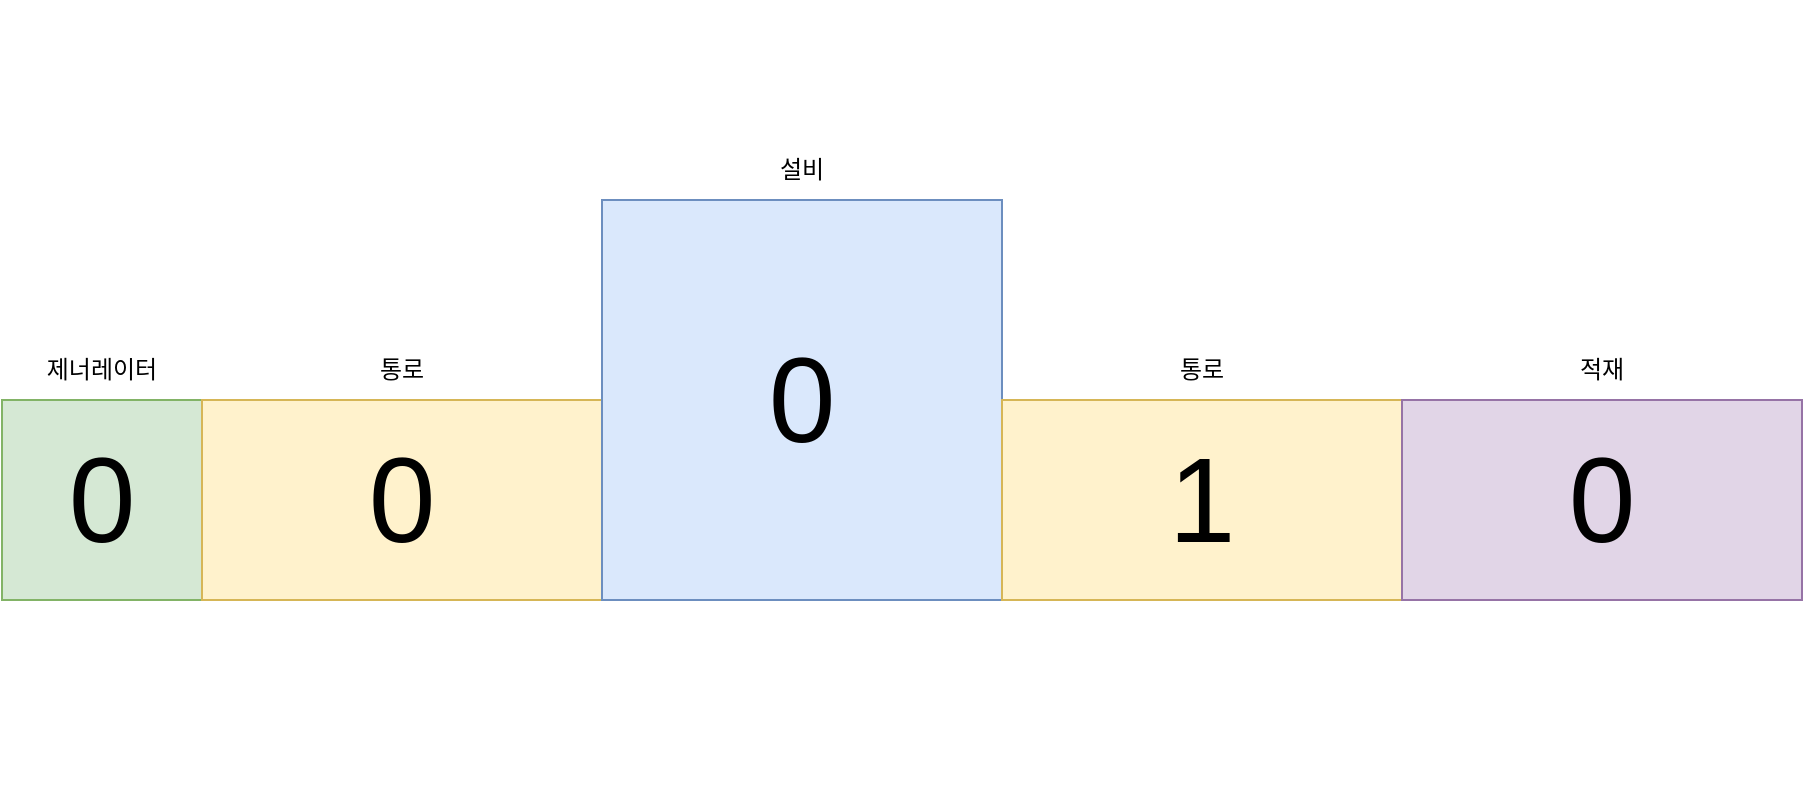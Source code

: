<mxfile version="20.8.16" type="device" pages="3"><diagram name="시나리오 1" id="zqnjucpbwCsdEcKxgqk7"><mxGraphModel dx="906" dy="709" grid="1" gridSize="100" guides="1" tooltips="1" connect="1" arrows="1" fold="1" page="1" pageScale="1" pageWidth="100" pageHeight="100" math="0" shadow="0"><root><mxCell id="0"/><mxCell id="1" parent="0"/><mxCell id="xWFWsmz5lcAm75nF_Ml9-1" value="" style="rounded=0;whiteSpace=wrap;html=1;fillColor=#d5e8d4;strokeColor=#82b366;" parent="1" vertex="1"><mxGeometry x="300" y="300" width="100" height="100" as="geometry"/></mxCell><mxCell id="xWFWsmz5lcAm75nF_Ml9-2" value="제너레이터" style="text;strokeColor=none;fillColor=none;align=center;verticalAlign=middle;spacingLeft=4;spacingRight=4;overflow=hidden;points=[[0,0.5],[1,0.5]];portConstraint=eastwest;rotatable=0;whiteSpace=wrap;html=1;" parent="1" vertex="1"><mxGeometry x="315" y="270" width="70" height="30" as="geometry"/></mxCell><mxCell id="xWFWsmz5lcAm75nF_Ml9-3" value="통로" style="text;strokeColor=none;fillColor=none;align=center;verticalAlign=middle;spacingLeft=4;spacingRight=4;overflow=hidden;points=[[0,0.5],[1,0.5]];portConstraint=eastwest;rotatable=0;whiteSpace=wrap;html=1;" parent="1" vertex="1"><mxGeometry x="480" y="270" width="40" height="30" as="geometry"/></mxCell><mxCell id="xWFWsmz5lcAm75nF_Ml9-4" value="" style="rounded=0;whiteSpace=wrap;html=1;fillColor=#fff2cc;strokeColor=#d6b656;" parent="1" vertex="1"><mxGeometry x="400" y="300" width="200" height="100" as="geometry"/></mxCell><mxCell id="xWFWsmz5lcAm75nF_Ml9-5" value="" style="rounded=0;whiteSpace=wrap;html=1;fillColor=#dae8fc;strokeColor=#6c8ebf;" parent="1" vertex="1"><mxGeometry x="600" y="200" width="200" height="200" as="geometry"/></mxCell><mxCell id="xWFWsmz5lcAm75nF_Ml9-6" value="설비" style="text;strokeColor=none;fillColor=none;align=center;verticalAlign=middle;spacingLeft=4;spacingRight=4;overflow=hidden;points=[[0,0.5],[1,0.5]];portConstraint=eastwest;rotatable=0;whiteSpace=wrap;html=1;" parent="1" vertex="1"><mxGeometry x="680" y="170" width="40" height="30" as="geometry"/></mxCell><mxCell id="xWFWsmz5lcAm75nF_Ml9-7" value="통로" style="text;strokeColor=none;fillColor=none;align=center;verticalAlign=middle;spacingLeft=4;spacingRight=4;overflow=hidden;points=[[0,0.5],[1,0.5]];portConstraint=eastwest;rotatable=0;whiteSpace=wrap;html=1;" parent="1" vertex="1"><mxGeometry x="880" y="270" width="40" height="30" as="geometry"/></mxCell><mxCell id="xWFWsmz5lcAm75nF_Ml9-8" value="" style="rounded=0;whiteSpace=wrap;html=1;fillColor=#fff2cc;strokeColor=#d6b656;" parent="1" vertex="1"><mxGeometry x="800" y="300" width="200" height="100" as="geometry"/></mxCell><mxCell id="xWFWsmz5lcAm75nF_Ml9-9" value="" style="rounded=0;whiteSpace=wrap;html=1;fillColor=#e1d5e7;strokeColor=#9673a6;" parent="1" vertex="1"><mxGeometry x="1000" y="300" width="200" height="100" as="geometry"/></mxCell><mxCell id="xWFWsmz5lcAm75nF_Ml9-10" value="적재" style="text;strokeColor=none;fillColor=none;align=center;verticalAlign=middle;spacingLeft=4;spacingRight=4;overflow=hidden;points=[[0,0.5],[1,0.5]];portConstraint=eastwest;rotatable=0;whiteSpace=wrap;html=1;" parent="1" vertex="1"><mxGeometry x="1080" y="270" width="40" height="30" as="geometry"/></mxCell><mxCell id="xWFWsmz5lcAm75nF_Ml9-11" value="&lt;br&gt;" style="text;strokeColor=none;fillColor=none;align=center;verticalAlign=middle;spacingLeft=4;spacingRight=4;overflow=hidden;points=[[0,0.5],[1,0.5]];portConstraint=eastwest;rotatable=0;whiteSpace=wrap;html=1;" parent="1" vertex="1"><mxGeometry x="680" y="400" width="40" height="100" as="geometry"/></mxCell><mxCell id="oZj4EFl-7W7DU4cZQfnk-1" value="&lt;br&gt;" style="text;strokeColor=none;fillColor=none;align=center;verticalAlign=middle;spacingLeft=4;spacingRight=4;overflow=hidden;points=[[0,0.5],[1,0.5]];portConstraint=eastwest;rotatable=0;whiteSpace=wrap;html=1;" parent="1" vertex="1"><mxGeometry x="680" y="100" width="40" height="100" as="geometry"/></mxCell><mxCell id="hFHLakBg6RQfEWodiAek-1" value="&lt;font style=&quot;font-size: 60px;&quot;&gt;0&lt;/font&gt;" style="text;strokeColor=none;fillColor=none;align=center;verticalAlign=middle;spacingLeft=4;spacingRight=4;overflow=hidden;points=[[0,0.5],[1,0.5]];portConstraint=eastwest;rotatable=0;whiteSpace=wrap;html=1;" parent="1" vertex="1"><mxGeometry x="300" y="300" width="100" height="100" as="geometry"/></mxCell><mxCell id="hFHLakBg6RQfEWodiAek-2" value="&lt;font style=&quot;font-size: 60px;&quot;&gt;0&lt;/font&gt;" style="text;strokeColor=none;fillColor=none;align=center;verticalAlign=middle;spacingLeft=4;spacingRight=4;overflow=hidden;points=[[0,0.5],[1,0.5]];portConstraint=eastwest;rotatable=0;whiteSpace=wrap;html=1;fontSize=60;" parent="1" vertex="1"><mxGeometry x="450" y="300" width="100" height="100" as="geometry"/></mxCell><mxCell id="hFHLakBg6RQfEWodiAek-3" value="&lt;font style=&quot;font-size: 60px;&quot;&gt;0&lt;/font&gt;" style="text;strokeColor=none;fillColor=none;align=center;verticalAlign=middle;spacingLeft=4;spacingRight=4;overflow=hidden;points=[[0,0.5],[1,0.5]];portConstraint=eastwest;rotatable=0;whiteSpace=wrap;html=1;fontSize=60;" parent="1" vertex="1"><mxGeometry x="650" y="250" width="100" height="100" as="geometry"/></mxCell><mxCell id="hFHLakBg6RQfEWodiAek-4" value="&lt;font style=&quot;font-size: 60px;&quot;&gt;1&lt;/font&gt;" style="text;strokeColor=none;fillColor=none;align=center;verticalAlign=middle;spacingLeft=4;spacingRight=4;overflow=hidden;points=[[0,0.5],[1,0.5]];portConstraint=eastwest;rotatable=0;whiteSpace=wrap;html=1;fontSize=60;" parent="1" vertex="1"><mxGeometry x="850" y="300" width="100" height="100" as="geometry"/></mxCell><mxCell id="hFHLakBg6RQfEWodiAek-5" value="&lt;font style=&quot;font-size: 60px;&quot;&gt;0&lt;/font&gt;" style="text;strokeColor=none;fillColor=none;align=center;verticalAlign=middle;spacingLeft=4;spacingRight=4;overflow=hidden;points=[[0,0.5],[1,0.5]];portConstraint=eastwest;rotatable=0;whiteSpace=wrap;html=1;fontSize=60;" parent="1" vertex="1"><mxGeometry x="1050" y="300" width="100" height="100" as="geometry"/></mxCell></root></mxGraphModel></diagram><diagram id="kBPcocDbtIenPqgz9i6c" name="시나리오 2"><mxGraphModel dx="1419" dy="1152" grid="1" gridSize="100" guides="1" tooltips="1" connect="1" arrows="1" fold="1" page="1" pageScale="1" pageWidth="100" pageHeight="100" math="0" shadow="0"><root><mxCell id="0"/><mxCell id="1" parent="0"/><mxCell id="lFty6xZwYxwNSsNHaj0a-14" value="" style="rounded=0;whiteSpace=wrap;html=1;fillColor=#d5e8d4;strokeColor=#82b366;" parent="1" vertex="1"><mxGeometry x="800" y="-100" width="100" height="100" as="geometry"/></mxCell><mxCell id="lFty6xZwYxwNSsNHaj0a-12" value="" style="rounded=0;whiteSpace=wrap;html=1;fillColor=#fff2cc;strokeColor=#d6b656;direction=south;" parent="1" vertex="1"><mxGeometry x="800" width="100" height="200" as="geometry"/></mxCell><mxCell id="A8YGGYc8mzSqPUcCtCq6-1" value="" style="rounded=0;whiteSpace=wrap;html=1;fillColor=#d5e8d4;strokeColor=#82b366;" parent="1" vertex="1"><mxGeometry y="200" width="100" height="100" as="geometry"/></mxCell><mxCell id="A8YGGYc8mzSqPUcCtCq6-2" value="제너레이터" style="text;strokeColor=none;fillColor=none;align=center;verticalAlign=middle;spacingLeft=4;spacingRight=4;overflow=hidden;points=[[0,0.5],[1,0.5]];portConstraint=eastwest;rotatable=0;whiteSpace=wrap;html=1;" parent="1" vertex="1"><mxGeometry x="15" y="170" width="70" height="30" as="geometry"/></mxCell><mxCell id="FQENVZuHbtX4jusRQfxs-1" value="통로" style="text;strokeColor=none;fillColor=none;align=center;verticalAlign=middle;spacingLeft=4;spacingRight=4;overflow=hidden;points=[[0,0.5],[1,0.5]];portConstraint=eastwest;rotatable=0;whiteSpace=wrap;html=1;" parent="1" vertex="1"><mxGeometry x="180" y="170" width="40" height="30" as="geometry"/></mxCell><mxCell id="r3GPd5p2Oee8-sycLiug-1" value="" style="rounded=0;whiteSpace=wrap;html=1;fillColor=#dae8fc;strokeColor=#6c8ebf;" parent="1" vertex="1"><mxGeometry x="300" y="200" width="200" height="300" as="geometry"/></mxCell><mxCell id="r3GPd5p2Oee8-sycLiug-2" value="설비" style="text;strokeColor=none;fillColor=none;align=center;verticalAlign=middle;spacingLeft=4;spacingRight=4;overflow=hidden;points=[[0,0.5],[1,0.5]];portConstraint=eastwest;rotatable=0;whiteSpace=wrap;html=1;" parent="1" vertex="1"><mxGeometry x="380" y="170" width="40" height="30" as="geometry"/></mxCell><mxCell id="2ceXZ5R0fd3Y3kbyGgsx-1" value="" style="rounded=0;whiteSpace=wrap;html=1;fillColor=#fff2cc;strokeColor=#d6b656;" parent="1" vertex="1"><mxGeometry x="100" y="200" width="200" height="100" as="geometry"/></mxCell><mxCell id="lFty6xZwYxwNSsNHaj0a-1" value="" style="rounded=0;whiteSpace=wrap;html=1;fillColor=#d5e8d4;strokeColor=#82b366;" parent="1" vertex="1"><mxGeometry y="400" width="100" height="100" as="geometry"/></mxCell><mxCell id="lFty6xZwYxwNSsNHaj0a-2" value="제너레이터" style="text;strokeColor=none;fillColor=none;align=center;verticalAlign=middle;spacingLeft=4;spacingRight=4;overflow=hidden;points=[[0,0.5],[1,0.5]];portConstraint=eastwest;rotatable=0;whiteSpace=wrap;html=1;" parent="1" vertex="1"><mxGeometry x="15" y="370" width="70" height="30" as="geometry"/></mxCell><mxCell id="lFty6xZwYxwNSsNHaj0a-3" value="통로" style="text;strokeColor=none;fillColor=none;align=center;verticalAlign=middle;spacingLeft=4;spacingRight=4;overflow=hidden;points=[[0,0.5],[1,0.5]];portConstraint=eastwest;rotatable=0;whiteSpace=wrap;html=1;" parent="1" vertex="1"><mxGeometry x="180" y="370" width="40" height="30" as="geometry"/></mxCell><mxCell id="lFty6xZwYxwNSsNHaj0a-4" value="" style="rounded=0;whiteSpace=wrap;html=1;fillColor=#fff2cc;strokeColor=#d6b656;" parent="1" vertex="1"><mxGeometry x="100" y="400" width="200" height="100" as="geometry"/></mxCell><mxCell id="lFty6xZwYxwNSsNHaj0a-7" value="통로" style="text;strokeColor=none;fillColor=none;align=center;verticalAlign=middle;spacingLeft=4;spacingRight=4;overflow=hidden;points=[[0,0.5],[1,0.5]];portConstraint=eastwest;rotatable=0;whiteSpace=wrap;html=1;" parent="1" vertex="1"><mxGeometry x="580" y="270" width="40" height="30" as="geometry"/></mxCell><mxCell id="lFty6xZwYxwNSsNHaj0a-8" value="" style="rounded=0;whiteSpace=wrap;html=1;fillColor=#fff2cc;strokeColor=#d6b656;" parent="1" vertex="1"><mxGeometry x="500" y="300" width="200" height="100" as="geometry"/></mxCell><mxCell id="lFty6xZwYxwNSsNHaj0a-9" value="" style="rounded=0;whiteSpace=wrap;html=1;fillColor=#dae8fc;strokeColor=#6c8ebf;" parent="1" vertex="1"><mxGeometry x="700" y="200" width="200" height="300" as="geometry"/></mxCell><mxCell id="lFty6xZwYxwNSsNHaj0a-10" value="설비" style="text;strokeColor=none;fillColor=none;align=center;verticalAlign=middle;spacingLeft=4;spacingRight=4;overflow=hidden;points=[[0,0.5],[1,0.5]];portConstraint=eastwest;rotatable=0;whiteSpace=wrap;html=1;" parent="1" vertex="1"><mxGeometry x="780" y="170" width="40" height="30" as="geometry"/></mxCell><mxCell id="lFty6xZwYxwNSsNHaj0a-13" value="통로" style="text;strokeColor=none;fillColor=none;align=center;verticalAlign=middle;spacingLeft=4;spacingRight=4;overflow=hidden;points=[[0,0.5],[1,0.5]];portConstraint=eastwest;rotatable=0;whiteSpace=wrap;html=1;" parent="1" vertex="1"><mxGeometry x="830" y="-30" width="40" height="30" as="geometry"/></mxCell><mxCell id="lFty6xZwYxwNSsNHaj0a-15" value="제너레이터" style="text;strokeColor=none;fillColor=none;align=center;verticalAlign=middle;spacingLeft=4;spacingRight=4;overflow=hidden;points=[[0,0.5],[1,0.5]];portConstraint=eastwest;rotatable=0;whiteSpace=wrap;html=1;" parent="1" vertex="1"><mxGeometry x="815" y="-130" width="70" height="30" as="geometry"/></mxCell><mxCell id="lFty6xZwYxwNSsNHaj0a-16" value="통로" style="text;strokeColor=none;fillColor=none;align=center;verticalAlign=middle;spacingLeft=4;spacingRight=4;overflow=hidden;points=[[0,0.5],[1,0.5]];portConstraint=eastwest;rotatable=0;whiteSpace=wrap;html=1;" parent="1" vertex="1"><mxGeometry x="980" y="170" width="40" height="30" as="geometry"/></mxCell><mxCell id="lFty6xZwYxwNSsNHaj0a-17" value="" style="rounded=0;whiteSpace=wrap;html=1;fillColor=#fff2cc;strokeColor=#d6b656;" parent="1" vertex="1"><mxGeometry x="900" y="200" width="200" height="100" as="geometry"/></mxCell><mxCell id="lFty6xZwYxwNSsNHaj0a-18" value="통로" style="text;strokeColor=none;fillColor=none;align=center;verticalAlign=middle;spacingLeft=4;spacingRight=4;overflow=hidden;points=[[0,0.5],[1,0.5]];portConstraint=eastwest;rotatable=0;whiteSpace=wrap;html=1;" parent="1" vertex="1"><mxGeometry x="980" y="370" width="40" height="30" as="geometry"/></mxCell><mxCell id="lFty6xZwYxwNSsNHaj0a-19" value="" style="rounded=0;whiteSpace=wrap;html=1;fillColor=#fff2cc;strokeColor=#d6b656;" parent="1" vertex="1"><mxGeometry x="900" y="400" width="200" height="100" as="geometry"/></mxCell><mxCell id="lFty6xZwYxwNSsNHaj0a-20" value="" style="rounded=0;whiteSpace=wrap;html=1;fillColor=#e1d5e7;strokeColor=#9673a6;" parent="1" vertex="1"><mxGeometry x="1100" y="100" width="200" height="200" as="geometry"/></mxCell><mxCell id="lFty6xZwYxwNSsNHaj0a-21" value="적재" style="text;strokeColor=none;fillColor=none;align=center;verticalAlign=middle;spacingLeft=4;spacingRight=4;overflow=hidden;points=[[0,0.5],[1,0.5]];portConstraint=eastwest;rotatable=0;whiteSpace=wrap;html=1;" parent="1" vertex="1"><mxGeometry x="1180" y="70" width="40" height="30" as="geometry"/></mxCell><mxCell id="lFty6xZwYxwNSsNHaj0a-22" value="" style="rounded=0;whiteSpace=wrap;html=1;fillColor=#e1d5e7;strokeColor=#9673a6;" parent="1" vertex="1"><mxGeometry x="1100" y="400" width="200" height="200" as="geometry"/></mxCell><mxCell id="lFty6xZwYxwNSsNHaj0a-23" value="적재" style="text;strokeColor=none;fillColor=none;align=center;verticalAlign=middle;spacingLeft=4;spacingRight=4;overflow=hidden;points=[[0,0.5],[1,0.5]];portConstraint=eastwest;rotatable=0;whiteSpace=wrap;html=1;" parent="1" vertex="1"><mxGeometry x="1180" y="370" width="40" height="30" as="geometry"/></mxCell><mxCell id="CqZhSJed8Ar8nqKac56l-1" value="&lt;br&gt;" style="text;strokeColor=none;fillColor=none;align=center;verticalAlign=middle;spacingLeft=4;spacingRight=4;overflow=hidden;points=[[0,0.5],[1,0.5]];portConstraint=eastwest;rotatable=0;whiteSpace=wrap;html=1;" parent="1" vertex="1"><mxGeometry x="830" y="-200" width="40" height="100" as="geometry"/></mxCell><mxCell id="dNvgAUONgMf5tneBcJsx-1" value="&lt;font style=&quot;font-size: 60px;&quot;&gt;0&lt;/font&gt;" style="text;strokeColor=none;fillColor=none;align=center;verticalAlign=middle;spacingLeft=4;spacingRight=4;overflow=hidden;points=[[0,0.5],[1,0.5]];portConstraint=eastwest;rotatable=0;whiteSpace=wrap;html=1;fontSize=60;" vertex="1" parent="1"><mxGeometry y="200" width="100" height="100" as="geometry"/></mxCell><mxCell id="dNvgAUONgMf5tneBcJsx-2" value="&lt;font style=&quot;font-size: 60px;&quot;&gt;0&lt;/font&gt;" style="text;strokeColor=none;fillColor=none;align=center;verticalAlign=middle;spacingLeft=4;spacingRight=4;overflow=hidden;points=[[0,0.5],[1,0.5]];portConstraint=eastwest;rotatable=0;whiteSpace=wrap;html=1;fontSize=60;" vertex="1" parent="1"><mxGeometry x="150" y="200" width="100" height="100" as="geometry"/></mxCell><mxCell id="dNvgAUONgMf5tneBcJsx-3" value="&lt;font style=&quot;font-size: 60px;&quot;&gt;1&lt;/font&gt;" style="text;strokeColor=none;fillColor=none;align=center;verticalAlign=middle;spacingLeft=4;spacingRight=4;overflow=hidden;points=[[0,0.5],[1,0.5]];portConstraint=eastwest;rotatable=0;whiteSpace=wrap;html=1;fontSize=60;" vertex="1" parent="1"><mxGeometry y="400" width="100" height="100" as="geometry"/></mxCell><mxCell id="dNvgAUONgMf5tneBcJsx-4" value="&lt;font style=&quot;font-size: 60px;&quot;&gt;0&lt;/font&gt;" style="text;strokeColor=none;fillColor=none;align=center;verticalAlign=middle;spacingLeft=4;spacingRight=4;overflow=hidden;points=[[0,0.5],[1,0.5]];portConstraint=eastwest;rotatable=0;whiteSpace=wrap;html=1;fontSize=60;" vertex="1" parent="1"><mxGeometry x="350" y="300" width="100" height="100" as="geometry"/></mxCell><mxCell id="dNvgAUONgMf5tneBcJsx-5" value="&lt;font style=&quot;font-size: 60px;&quot;&gt;0&lt;/font&gt;" style="text;strokeColor=none;fillColor=none;align=center;verticalAlign=middle;spacingLeft=4;spacingRight=4;overflow=hidden;points=[[0,0.5],[1,0.5]];portConstraint=eastwest;rotatable=0;whiteSpace=wrap;html=1;fontSize=60;" vertex="1" parent="1"><mxGeometry x="1150" y="150" width="100" height="100" as="geometry"/></mxCell><mxCell id="dNvgAUONgMf5tneBcJsx-6" value="&lt;font style=&quot;font-size: 60px;&quot;&gt;1&lt;/font&gt;" style="text;strokeColor=none;fillColor=none;align=center;verticalAlign=middle;spacingLeft=4;spacingRight=4;overflow=hidden;points=[[0,0.5],[1,0.5]];portConstraint=eastwest;rotatable=0;whiteSpace=wrap;html=1;fontSize=60;" vertex="1" parent="1"><mxGeometry x="150" y="400" width="100" height="100" as="geometry"/></mxCell><mxCell id="dNvgAUONgMf5tneBcJsx-7" value="&lt;font style=&quot;font-size: 60px;&quot;&gt;1&lt;/font&gt;" style="text;strokeColor=none;fillColor=none;align=center;verticalAlign=middle;spacingLeft=4;spacingRight=4;overflow=hidden;points=[[0,0.5],[1,0.5]];portConstraint=eastwest;rotatable=0;whiteSpace=wrap;html=1;fontSize=60;" vertex="1" parent="1"><mxGeometry x="750" y="300" width="100" height="100" as="geometry"/></mxCell><mxCell id="dNvgAUONgMf5tneBcJsx-8" value="&lt;font style=&quot;font-size: 60px;&quot;&gt;1&lt;/font&gt;" style="text;strokeColor=none;fillColor=none;align=center;verticalAlign=middle;spacingLeft=4;spacingRight=4;overflow=hidden;points=[[0,0.5],[1,0.5]];portConstraint=eastwest;rotatable=0;whiteSpace=wrap;html=1;fontSize=60;" vertex="1" parent="1"><mxGeometry x="1150" y="450" width="100" height="100" as="geometry"/></mxCell><mxCell id="dNvgAUONgMf5tneBcJsx-9" value="&lt;font style=&quot;font-size: 60px;&quot;&gt;2&lt;/font&gt;" style="text;strokeColor=none;fillColor=none;align=center;verticalAlign=middle;spacingLeft=4;spacingRight=4;overflow=hidden;points=[[0,0.5],[1,0.5]];portConstraint=eastwest;rotatable=0;whiteSpace=wrap;html=1;fontSize=60;" vertex="1" parent="1"><mxGeometry x="550" y="300" width="100" height="100" as="geometry"/></mxCell><mxCell id="dNvgAUONgMf5tneBcJsx-10" value="&lt;font style=&quot;font-size: 60px;&quot;&gt;2&lt;/font&gt;" style="text;strokeColor=none;fillColor=none;align=center;verticalAlign=middle;spacingLeft=4;spacingRight=4;overflow=hidden;points=[[0,0.5],[1,0.5]];portConstraint=eastwest;rotatable=0;whiteSpace=wrap;html=1;fontSize=60;" vertex="1" parent="1"><mxGeometry x="800" y="-100" width="100" height="100" as="geometry"/></mxCell><mxCell id="dNvgAUONgMf5tneBcJsx-12" value="&lt;font style=&quot;font-size: 60px;&quot;&gt;3&lt;/font&gt;" style="text;strokeColor=none;fillColor=none;align=center;verticalAlign=middle;spacingLeft=4;spacingRight=4;overflow=hidden;points=[[0,0.5],[1,0.5]];portConstraint=eastwest;rotatable=0;whiteSpace=wrap;html=1;fontSize=60;" vertex="1" parent="1"><mxGeometry x="800" y="50" width="100" height="100" as="geometry"/></mxCell><mxCell id="dNvgAUONgMf5tneBcJsx-13" value="&lt;font style=&quot;font-size: 60px;&quot;&gt;4&lt;/font&gt;" style="text;strokeColor=none;fillColor=none;align=center;verticalAlign=middle;spacingLeft=4;spacingRight=4;overflow=hidden;points=[[0,0.5],[1,0.5]];portConstraint=eastwest;rotatable=0;whiteSpace=wrap;html=1;fontSize=60;" vertex="1" parent="1"><mxGeometry x="950" y="200" width="100" height="100" as="geometry"/></mxCell><mxCell id="dNvgAUONgMf5tneBcJsx-14" value="&lt;font style=&quot;font-size: 60px;&quot;&gt;5&lt;/font&gt;" style="text;strokeColor=none;fillColor=none;align=center;verticalAlign=middle;spacingLeft=4;spacingRight=4;overflow=hidden;points=[[0,0.5],[1,0.5]];portConstraint=eastwest;rotatable=0;whiteSpace=wrap;html=1;fontSize=60;" vertex="1" parent="1"><mxGeometry x="950" y="400" width="100" height="100" as="geometry"/></mxCell></root></mxGraphModel></diagram><diagram id="3XOh4APEx7-n1lU0kktC" name="시나리오 3"><mxGraphModel dx="1593" dy="971" grid="1" gridSize="100" guides="1" tooltips="1" connect="1" arrows="1" fold="1" page="1" pageScale="1" pageWidth="100" pageHeight="100" math="0" shadow="0"><root><mxCell id="0"/><mxCell id="1" parent="0"/><mxCell id="IMSKfzJ9zqr9Uoeze5b5-2" value="" style="rounded=0;whiteSpace=wrap;html=1;fillColor=#fff2cc;strokeColor=#d6b656;" vertex="1" parent="1"><mxGeometry x="1100" y="800" width="200" height="100" as="geometry"/></mxCell><mxCell id="IMSKfzJ9zqr9Uoeze5b5-6" value="" style="rounded=0;whiteSpace=wrap;html=1;fillColor=#fff2cc;strokeColor=#d6b656;" vertex="1" parent="1"><mxGeometry x="1500" y="800" width="200" height="100" as="geometry"/></mxCell><mxCell id="IMSKfzJ9zqr9Uoeze5b5-4" value="" style="rounded=0;whiteSpace=wrap;html=1;fillColor=#fff2cc;strokeColor=#d6b656;" vertex="1" parent="1"><mxGeometry x="1300" y="800" width="200" height="100" as="geometry"/></mxCell><mxCell id="2iSO0OfVt7Crt1nW54Ue-1" value="" style="rounded=0;whiteSpace=wrap;html=1;fillColor=#d5e8d4;strokeColor=#82b366;" parent="1" vertex="1"><mxGeometry x="600" y="600" width="100" height="100" as="geometry"/></mxCell><mxCell id="2iSO0OfVt7Crt1nW54Ue-2" value="제너레이터" style="text;strokeColor=none;fillColor=none;align=center;verticalAlign=middle;spacingLeft=4;spacingRight=4;overflow=hidden;points=[[0,0.5],[1,0.5]];portConstraint=eastwest;rotatable=0;whiteSpace=wrap;html=1;" parent="1" vertex="1"><mxGeometry x="615" y="570" width="70" height="30" as="geometry"/></mxCell><mxCell id="2iSO0OfVt7Crt1nW54Ue-3" value="통로" style="text;strokeColor=none;fillColor=none;align=center;verticalAlign=middle;spacingLeft=4;spacingRight=4;overflow=hidden;points=[[0,0.5],[1,0.5]];portConstraint=eastwest;rotatable=0;whiteSpace=wrap;html=1;" parent="1" vertex="1"><mxGeometry x="780" y="570" width="40" height="30" as="geometry"/></mxCell><mxCell id="2iSO0OfVt7Crt1nW54Ue-4" value="" style="rounded=0;whiteSpace=wrap;html=1;fillColor=#fff2cc;strokeColor=#d6b656;" parent="1" vertex="1"><mxGeometry x="700" y="600" width="200" height="100" as="geometry"/></mxCell><mxCell id="2iSO0OfVt7Crt1nW54Ue-5" value="" style="rounded=0;whiteSpace=wrap;html=1;fillColor=#d5e8d4;strokeColor=#82b366;" parent="1" vertex="1"><mxGeometry x="600" y="800" width="100" height="100" as="geometry"/></mxCell><mxCell id="2iSO0OfVt7Crt1nW54Ue-6" value="제너레이터" style="text;strokeColor=none;fillColor=none;align=center;verticalAlign=middle;spacingLeft=4;spacingRight=4;overflow=hidden;points=[[0,0.5],[1,0.5]];portConstraint=eastwest;rotatable=0;whiteSpace=wrap;html=1;" parent="1" vertex="1"><mxGeometry x="615" y="770" width="70" height="30" as="geometry"/></mxCell><mxCell id="2iSO0OfVt7Crt1nW54Ue-7" value="통로" style="text;strokeColor=none;fillColor=none;align=center;verticalAlign=middle;spacingLeft=4;spacingRight=4;overflow=hidden;points=[[0,0.5],[1,0.5]];portConstraint=eastwest;rotatable=0;whiteSpace=wrap;html=1;" parent="1" vertex="1"><mxGeometry x="780" y="770" width="40" height="30" as="geometry"/></mxCell><mxCell id="2iSO0OfVt7Crt1nW54Ue-8" value="" style="rounded=0;whiteSpace=wrap;html=1;fillColor=#fff2cc;strokeColor=#d6b656;" parent="1" vertex="1"><mxGeometry x="700" y="800" width="200" height="100" as="geometry"/></mxCell><mxCell id="2iSO0OfVt7Crt1nW54Ue-9" value="" style="rounded=0;whiteSpace=wrap;html=1;fillColor=#d5e8d4;strokeColor=#82b366;" parent="1" vertex="1"><mxGeometry x="600" y="1000" width="100" height="100" as="geometry"/></mxCell><mxCell id="2iSO0OfVt7Crt1nW54Ue-10" value="제너레이터" style="text;strokeColor=none;fillColor=none;align=center;verticalAlign=middle;spacingLeft=4;spacingRight=4;overflow=hidden;points=[[0,0.5],[1,0.5]];portConstraint=eastwest;rotatable=0;whiteSpace=wrap;html=1;" parent="1" vertex="1"><mxGeometry x="615" y="970" width="70" height="30" as="geometry"/></mxCell><mxCell id="2iSO0OfVt7Crt1nW54Ue-11" value="통로" style="text;strokeColor=none;fillColor=none;align=center;verticalAlign=middle;spacingLeft=4;spacingRight=4;overflow=hidden;points=[[0,0.5],[1,0.5]];portConstraint=eastwest;rotatable=0;whiteSpace=wrap;html=1;" parent="1" vertex="1"><mxGeometry x="780" y="970" width="40" height="30" as="geometry"/></mxCell><mxCell id="2iSO0OfVt7Crt1nW54Ue-12" value="" style="rounded=0;whiteSpace=wrap;html=1;fillColor=#fff2cc;strokeColor=#d6b656;" parent="1" vertex="1"><mxGeometry x="700" y="1000" width="200" height="100" as="geometry"/></mxCell><mxCell id="2iSO0OfVt7Crt1nW54Ue-13" value="" style="rounded=0;whiteSpace=wrap;html=1;fillColor=#d5e8d4;strokeColor=#82b366;" parent="1" vertex="1"><mxGeometry x="600" y="1200" width="100" height="100" as="geometry"/></mxCell><mxCell id="2iSO0OfVt7Crt1nW54Ue-14" value="제너레이터" style="text;strokeColor=none;fillColor=none;align=center;verticalAlign=middle;spacingLeft=4;spacingRight=4;overflow=hidden;points=[[0,0.5],[1,0.5]];portConstraint=eastwest;rotatable=0;whiteSpace=wrap;html=1;" parent="1" vertex="1"><mxGeometry x="615" y="1170" width="70" height="30" as="geometry"/></mxCell><mxCell id="2iSO0OfVt7Crt1nW54Ue-15" value="통로" style="text;strokeColor=none;fillColor=none;align=center;verticalAlign=middle;spacingLeft=4;spacingRight=4;overflow=hidden;points=[[0,0.5],[1,0.5]];portConstraint=eastwest;rotatable=0;whiteSpace=wrap;html=1;" parent="1" vertex="1"><mxGeometry x="780" y="1170" width="40" height="30" as="geometry"/></mxCell><mxCell id="2iSO0OfVt7Crt1nW54Ue-16" value="" style="rounded=0;whiteSpace=wrap;html=1;fillColor=#fff2cc;strokeColor=#d6b656;" parent="1" vertex="1"><mxGeometry x="700" y="1200" width="200" height="100" as="geometry"/></mxCell><mxCell id="2iSO0OfVt7Crt1nW54Ue-17" value="" style="rounded=0;whiteSpace=wrap;html=1;fillColor=#fff2cc;strokeColor=#d6b656;direction=south;" parent="1" vertex="1"><mxGeometry x="900" y="600" width="100" height="200" as="geometry"/></mxCell><mxCell id="2iSO0OfVt7Crt1nW54Ue-18" value="통로" style="text;strokeColor=none;fillColor=none;align=center;verticalAlign=middle;spacingLeft=4;spacingRight=4;overflow=hidden;points=[[0,0.5],[1,0.5]];portConstraint=eastwest;rotatable=0;whiteSpace=wrap;html=1;" parent="1" vertex="1"><mxGeometry x="930" y="570" width="40" height="30" as="geometry"/></mxCell><mxCell id="2iSO0OfVt7Crt1nW54Ue-19" value="" style="rounded=0;whiteSpace=wrap;html=1;fillColor=#fff2cc;strokeColor=#d6b656;direction=south;" parent="1" vertex="1"><mxGeometry x="900" y="1100" width="100" height="200" as="geometry"/></mxCell><mxCell id="2iSO0OfVt7Crt1nW54Ue-20" value="통로" style="text;strokeColor=none;fillColor=none;align=center;verticalAlign=middle;spacingLeft=4;spacingRight=4;overflow=hidden;points=[[0,0.5],[1,0.5]];portConstraint=eastwest;rotatable=0;whiteSpace=wrap;html=1;" parent="1" vertex="1"><mxGeometry x="930" y="1070" width="40" height="30" as="geometry"/></mxCell><mxCell id="2iSO0OfVt7Crt1nW54Ue-24" value="통로" style="text;strokeColor=none;fillColor=none;align=center;verticalAlign=middle;spacingLeft=4;spacingRight=4;overflow=hidden;points=[[0,0.5],[1,0.5]];portConstraint=eastwest;rotatable=0;whiteSpace=wrap;html=1;" parent="1" vertex="1"><mxGeometry x="1180" y="970" width="40" height="30" as="geometry"/></mxCell><mxCell id="2iSO0OfVt7Crt1nW54Ue-25" value="" style="rounded=0;whiteSpace=wrap;html=1;fillColor=#fff2cc;strokeColor=#d6b656;" parent="1" vertex="1"><mxGeometry x="1100" y="1000" width="200" height="100" as="geometry"/></mxCell><mxCell id="2iSO0OfVt7Crt1nW54Ue-26" value="" style="rounded=0;whiteSpace=wrap;html=1;fillColor=#dae8fc;strokeColor=#6c8ebf;" parent="1" vertex="1"><mxGeometry x="1300" y="1000" width="200" height="300" as="geometry"/></mxCell><mxCell id="2iSO0OfVt7Crt1nW54Ue-27" value="설비" style="text;strokeColor=none;fillColor=none;align=center;verticalAlign=middle;spacingLeft=4;spacingRight=4;overflow=hidden;points=[[0,0.5],[1,0.5]];portConstraint=eastwest;rotatable=0;whiteSpace=wrap;html=1;" parent="1" vertex="1"><mxGeometry x="1380" y="970" width="40" height="30" as="geometry"/></mxCell><mxCell id="2iSO0OfVt7Crt1nW54Ue-28" value="" style="rounded=0;whiteSpace=wrap;html=1;fillColor=#fff2cc;strokeColor=#d6b656;direction=south;" parent="1" vertex="1"><mxGeometry x="1300" y="1300" width="100" height="200" as="geometry"/></mxCell><mxCell id="2iSO0OfVt7Crt1nW54Ue-29" value="통로" style="text;strokeColor=none;fillColor=none;align=center;verticalAlign=middle;spacingLeft=4;spacingRight=4;overflow=hidden;points=[[0,0.5],[1,0.5]];portConstraint=eastwest;rotatable=0;whiteSpace=wrap;html=1;" parent="1" vertex="1"><mxGeometry x="1330" y="1270" width="40" height="30" as="geometry"/></mxCell><mxCell id="2iSO0OfVt7Crt1nW54Ue-33" value="통로" style="text;strokeColor=none;fillColor=none;align=center;verticalAlign=middle;spacingLeft=4;spacingRight=4;overflow=hidden;points=[[0,0.5],[1,0.5]];portConstraint=eastwest;rotatable=0;whiteSpace=wrap;html=1;" parent="1" vertex="1"><mxGeometry x="1280" y="1470" width="40" height="30" as="geometry"/></mxCell><mxCell id="2iSO0OfVt7Crt1nW54Ue-34" value="" style="rounded=0;whiteSpace=wrap;html=1;fillColor=#fff2cc;strokeColor=#d6b656;" parent="1" vertex="1"><mxGeometry x="1200" y="1500" width="200" height="100" as="geometry"/></mxCell><mxCell id="2iSO0OfVt7Crt1nW54Ue-35" value="" style="rounded=0;whiteSpace=wrap;html=1;fillColor=#d5e8d4;strokeColor=#82b366;" parent="1" vertex="1"><mxGeometry x="700" y="1500" width="100" height="100" as="geometry"/></mxCell><mxCell id="2iSO0OfVt7Crt1nW54Ue-36" value="제너레이터" style="text;strokeColor=none;fillColor=none;align=center;verticalAlign=middle;spacingLeft=4;spacingRight=4;overflow=hidden;points=[[0,0.5],[1,0.5]];portConstraint=eastwest;rotatable=0;whiteSpace=wrap;html=1;" parent="1" vertex="1"><mxGeometry x="715" y="1470" width="70" height="30" as="geometry"/></mxCell><mxCell id="2iSO0OfVt7Crt1nW54Ue-37" value="통로" style="text;strokeColor=none;fillColor=none;align=center;verticalAlign=middle;spacingLeft=4;spacingRight=4;overflow=hidden;points=[[0,0.5],[1,0.5]];portConstraint=eastwest;rotatable=0;whiteSpace=wrap;html=1;" parent="1" vertex="1"><mxGeometry x="880" y="1470" width="40" height="30" as="geometry"/></mxCell><mxCell id="2iSO0OfVt7Crt1nW54Ue-38" value="" style="rounded=0;whiteSpace=wrap;html=1;fillColor=#fff2cc;strokeColor=#d6b656;" parent="1" vertex="1"><mxGeometry x="800" y="1500" width="200" height="100" as="geometry"/></mxCell><mxCell id="2iSO0OfVt7Crt1nW54Ue-41" value="통로" style="text;strokeColor=none;fillColor=none;align=center;verticalAlign=middle;spacingLeft=4;spacingRight=4;overflow=hidden;points=[[0,0.5],[1,0.5]];portConstraint=eastwest;rotatable=0;whiteSpace=wrap;html=1;" parent="1" vertex="1"><mxGeometry x="1580" y="970" width="40" height="30" as="geometry"/></mxCell><mxCell id="2iSO0OfVt7Crt1nW54Ue-42" value="" style="rounded=0;whiteSpace=wrap;html=1;fillColor=#fff2cc;strokeColor=#d6b656;" parent="1" vertex="1"><mxGeometry x="1500" y="1000" width="200" height="100" as="geometry"/></mxCell><mxCell id="2iSO0OfVt7Crt1nW54Ue-43" value="" style="rounded=0;whiteSpace=wrap;html=1;fillColor=#dae8fc;strokeColor=#6c8ebf;" parent="1" vertex="1"><mxGeometry x="1700" y="800" width="300" height="300" as="geometry"/></mxCell><mxCell id="2iSO0OfVt7Crt1nW54Ue-44" value="설비" style="text;strokeColor=none;fillColor=none;align=center;verticalAlign=middle;spacingLeft=4;spacingRight=4;overflow=hidden;points=[[0,0.5],[1,0.5]];portConstraint=eastwest;rotatable=0;whiteSpace=wrap;html=1;" parent="1" vertex="1"><mxGeometry x="1830" y="770" width="40" height="30" as="geometry"/></mxCell><mxCell id="2iSO0OfVt7Crt1nW54Ue-45" value="" style="rounded=0;whiteSpace=wrap;html=1;fillColor=#fff2cc;strokeColor=#d6b656;direction=south;" parent="1" vertex="1"><mxGeometry x="1700" y="1100" width="100" height="200" as="geometry"/></mxCell><mxCell id="2iSO0OfVt7Crt1nW54Ue-46" value="통로" style="text;strokeColor=none;fillColor=none;align=center;verticalAlign=middle;spacingLeft=4;spacingRight=4;overflow=hidden;points=[[0,0.5],[1,0.5]];portConstraint=eastwest;rotatable=0;whiteSpace=wrap;html=1;" parent="1" vertex="1"><mxGeometry x="1730" y="1070" width="40" height="30" as="geometry"/></mxCell><mxCell id="2iSO0OfVt7Crt1nW54Ue-50" value="" style="rounded=0;whiteSpace=wrap;html=1;fillColor=#fff2cc;strokeColor=#d6b656;direction=south;" parent="1" vertex="1"><mxGeometry x="1700" y="1500" width="100" height="200" as="geometry"/></mxCell><mxCell id="2iSO0OfVt7Crt1nW54Ue-51" value="통로" style="text;strokeColor=none;fillColor=none;align=center;verticalAlign=middle;spacingLeft=4;spacingRight=4;overflow=hidden;points=[[0,0.5],[1,0.5]];portConstraint=eastwest;rotatable=0;whiteSpace=wrap;html=1;" parent="1" vertex="1"><mxGeometry x="1730" y="1470" width="40" height="30" as="geometry"/></mxCell><mxCell id="2iSO0OfVt7Crt1nW54Ue-52" value="" style="rounded=0;whiteSpace=wrap;html=1;fillColor=#d5e8d4;strokeColor=#82b366;" parent="1" vertex="1"><mxGeometry x="1700" y="1700" width="100" height="100" as="geometry"/></mxCell><mxCell id="2iSO0OfVt7Crt1nW54Ue-53" value="제너레이터" style="text;strokeColor=none;fillColor=none;align=center;verticalAlign=middle;spacingLeft=4;spacingRight=4;overflow=hidden;points=[[0,0.5],[1,0.5]];portConstraint=eastwest;rotatable=0;whiteSpace=wrap;html=1;" parent="1" vertex="1"><mxGeometry x="1715" y="1670" width="70" height="30" as="geometry"/></mxCell><mxCell id="2iSO0OfVt7Crt1nW54Ue-58" value="" style="rounded=0;whiteSpace=wrap;html=1;fillColor=#fff2cc;strokeColor=#d6b656;direction=south;" parent="1" vertex="1"><mxGeometry x="1900" y="1500" width="100" height="200" as="geometry"/></mxCell><mxCell id="2iSO0OfVt7Crt1nW54Ue-59" value="통로" style="text;strokeColor=none;fillColor=none;align=center;verticalAlign=middle;spacingLeft=4;spacingRight=4;overflow=hidden;points=[[0,0.5],[1,0.5]];portConstraint=eastwest;rotatable=0;whiteSpace=wrap;html=1;" parent="1" vertex="1"><mxGeometry x="1930" y="1470" width="40" height="30" as="geometry"/></mxCell><mxCell id="2iSO0OfVt7Crt1nW54Ue-60" value="" style="rounded=0;whiteSpace=wrap;html=1;fillColor=#d5e8d4;strokeColor=#82b366;" parent="1" vertex="1"><mxGeometry x="1900" y="1700" width="100" height="100" as="geometry"/></mxCell><mxCell id="2iSO0OfVt7Crt1nW54Ue-61" value="제너레이터" style="text;strokeColor=none;fillColor=none;align=center;verticalAlign=middle;spacingLeft=4;spacingRight=4;overflow=hidden;points=[[0,0.5],[1,0.5]];portConstraint=eastwest;rotatable=0;whiteSpace=wrap;html=1;" parent="1" vertex="1"><mxGeometry x="1915" y="1670" width="70" height="30" as="geometry"/></mxCell><mxCell id="2iSO0OfVt7Crt1nW54Ue-62" value="통로" style="text;strokeColor=none;fillColor=none;align=center;verticalAlign=middle;spacingLeft=4;spacingRight=4;overflow=hidden;points=[[0,0.5],[1,0.5]];portConstraint=eastwest;rotatable=0;whiteSpace=wrap;html=1;" parent="1" vertex="1"><mxGeometry x="2080" y="970" width="40" height="30" as="geometry"/></mxCell><mxCell id="2iSO0OfVt7Crt1nW54Ue-63" value="" style="rounded=0;whiteSpace=wrap;html=1;fillColor=#fff2cc;strokeColor=#d6b656;" parent="1" vertex="1"><mxGeometry x="2000" y="1000" width="200" height="100" as="geometry"/></mxCell><mxCell id="2iSO0OfVt7Crt1nW54Ue-64" value="통로" style="text;strokeColor=none;fillColor=none;align=center;verticalAlign=middle;spacingLeft=4;spacingRight=4;overflow=hidden;points=[[0,0.5],[1,0.5]];portConstraint=eastwest;rotatable=0;whiteSpace=wrap;html=1;" parent="1" vertex="1"><mxGeometry x="2080" y="770" width="40" height="30" as="geometry"/></mxCell><mxCell id="2iSO0OfVt7Crt1nW54Ue-65" value="" style="rounded=0;whiteSpace=wrap;html=1;fillColor=#fff2cc;strokeColor=#d6b656;" parent="1" vertex="1"><mxGeometry x="2000" y="800" width="200" height="100" as="geometry"/></mxCell><mxCell id="2iSO0OfVt7Crt1nW54Ue-66" value="" style="rounded=0;whiteSpace=wrap;html=1;fillColor=#e1d5e7;strokeColor=#9673a6;" parent="1" vertex="1"><mxGeometry x="2200" y="700" width="200" height="200" as="geometry"/></mxCell><mxCell id="2iSO0OfVt7Crt1nW54Ue-67" value="적재" style="text;strokeColor=none;fillColor=none;align=center;verticalAlign=middle;spacingLeft=4;spacingRight=4;overflow=hidden;points=[[0,0.5],[1,0.5]];portConstraint=eastwest;rotatable=0;whiteSpace=wrap;html=1;" parent="1" vertex="1"><mxGeometry x="2280" y="670" width="40" height="30" as="geometry"/></mxCell><mxCell id="2iSO0OfVt7Crt1nW54Ue-68" value="" style="rounded=0;whiteSpace=wrap;html=1;fillColor=#e1d5e7;strokeColor=#9673a6;" parent="1" vertex="1"><mxGeometry x="2200" y="1000" width="200" height="200" as="geometry"/></mxCell><mxCell id="2iSO0OfVt7Crt1nW54Ue-69" value="적재" style="text;strokeColor=none;fillColor=none;align=center;verticalAlign=middle;spacingLeft=4;spacingRight=4;overflow=hidden;points=[[0,0.5],[1,0.5]];portConstraint=eastwest;rotatable=0;whiteSpace=wrap;html=1;" parent="1" vertex="1"><mxGeometry x="2280" y="970" width="40" height="30" as="geometry"/></mxCell><mxCell id="H6wG8VX5KMwk47aeaO75-1" value="&lt;br&gt;" style="text;strokeColor=none;fillColor=none;align=center;verticalAlign=middle;spacingLeft=4;spacingRight=4;overflow=hidden;points=[[0,0.5],[1,0.5]];portConstraint=eastwest;rotatable=0;whiteSpace=wrap;html=1;" parent="1" vertex="1"><mxGeometry x="785" y="500" width="40" height="100" as="geometry"/></mxCell><mxCell id="j0PUCQPHAN7DJpFiGW9n-2" value="" style="rounded=0;whiteSpace=wrap;html=1;fillColor=#dae8fc;strokeColor=#6c8ebf;" parent="1" vertex="1"><mxGeometry x="900" y="800" width="200" height="300" as="geometry"/></mxCell><mxCell id="j0PUCQPHAN7DJpFiGW9n-3" value="설비" style="text;strokeColor=none;fillColor=none;align=center;verticalAlign=middle;spacingLeft=4;spacingRight=4;overflow=hidden;points=[[0,0.5],[1,0.5]];portConstraint=eastwest;rotatable=0;whiteSpace=wrap;html=1;" parent="1" vertex="1"><mxGeometry x="980" y="770" width="40" height="30" as="geometry"/></mxCell><mxCell id="j0PUCQPHAN7DJpFiGW9n-4" value="" style="rounded=0;whiteSpace=wrap;html=1;fillColor=#dae8fc;strokeColor=#6c8ebf;" parent="1" vertex="1"><mxGeometry x="1000" y="1300" width="200" height="300" as="geometry"/></mxCell><mxCell id="j0PUCQPHAN7DJpFiGW9n-5" value="설비" style="text;strokeColor=none;fillColor=none;align=center;verticalAlign=middle;spacingLeft=4;spacingRight=4;overflow=hidden;points=[[0,0.5],[1,0.5]];portConstraint=eastwest;rotatable=0;whiteSpace=wrap;html=1;" parent="1" vertex="1"><mxGeometry x="1080" y="1270" width="40" height="30" as="geometry"/></mxCell><mxCell id="j0PUCQPHAN7DJpFiGW9n-6" value="" style="rounded=0;whiteSpace=wrap;html=1;fillColor=#dae8fc;strokeColor=#6c8ebf;" parent="1" vertex="1"><mxGeometry x="1700" y="1300" width="300" height="200" as="geometry"/></mxCell><mxCell id="j0PUCQPHAN7DJpFiGW9n-7" value="설비" style="text;strokeColor=none;fillColor=none;align=center;verticalAlign=middle;spacingLeft=4;spacingRight=4;overflow=hidden;points=[[0,0.5],[1,0.5]];portConstraint=eastwest;rotatable=0;whiteSpace=wrap;html=1;" parent="1" vertex="1"><mxGeometry x="1830" y="1270" width="40" height="30" as="geometry"/></mxCell><mxCell id="tz-U69u4F6u4xJNTwxV0-1" value="&lt;font style=&quot;font-size: 60px;&quot;&gt;0&lt;/font&gt;" style="text;strokeColor=none;fillColor=none;align=center;verticalAlign=middle;spacingLeft=4;spacingRight=4;overflow=hidden;points=[[0,0.5],[1,0.5]];portConstraint=eastwest;rotatable=0;whiteSpace=wrap;html=1;fontSize=60;" parent="1" vertex="1"><mxGeometry x="600" y="600" width="100" height="100" as="geometry"/></mxCell><mxCell id="tz-U69u4F6u4xJNTwxV0-2" value="0" style="text;strokeColor=none;fillColor=none;align=center;verticalAlign=middle;spacingLeft=4;spacingRight=4;overflow=hidden;points=[[0,0.5],[1,0.5]];portConstraint=eastwest;rotatable=0;whiteSpace=wrap;html=1;fontSize=60;" parent="1" vertex="1"><mxGeometry x="750" y="600" width="100" height="100" as="geometry"/></mxCell><mxCell id="tz-U69u4F6u4xJNTwxV0-3" value="&lt;font style=&quot;font-size: 60px;&quot;&gt;0&lt;/font&gt;" style="text;strokeColor=none;fillColor=none;align=center;verticalAlign=middle;spacingLeft=4;spacingRight=4;overflow=hidden;points=[[0,0.5],[1,0.5]];portConstraint=eastwest;rotatable=0;whiteSpace=wrap;html=1;fontSize=60;" parent="1" vertex="1"><mxGeometry x="950" y="900" width="100" height="100" as="geometry"/></mxCell><mxCell id="tz-U69u4F6u4xJNTwxV0-4" value="&lt;font style=&quot;font-size: 60px;&quot;&gt;0&lt;/font&gt;" style="text;strokeColor=none;fillColor=none;align=center;verticalAlign=middle;spacingLeft=4;spacingRight=4;overflow=hidden;points=[[0,0.5],[1,0.5]];portConstraint=eastwest;rotatable=0;whiteSpace=wrap;html=1;fontSize=60;" parent="1" vertex="1"><mxGeometry x="2250" y="750" width="100" height="100" as="geometry"/></mxCell><mxCell id="tz-U69u4F6u4xJNTwxV0-5" value="&lt;font style=&quot;font-size: 60px;&quot;&gt;1&lt;/font&gt;" style="text;strokeColor=none;fillColor=none;align=center;verticalAlign=middle;spacingLeft=4;spacingRight=4;overflow=hidden;points=[[0,0.5],[1,0.5]];portConstraint=eastwest;rotatable=0;whiteSpace=wrap;html=1;fontSize=60;" parent="1" vertex="1"><mxGeometry x="600.0" y="800" width="100" height="100" as="geometry"/></mxCell><mxCell id="tz-U69u4F6u4xJNTwxV0-7" value="&lt;font style=&quot;font-size: 60px;&quot;&gt;1&lt;/font&gt;" style="text;strokeColor=none;fillColor=none;align=center;verticalAlign=middle;spacingLeft=4;spacingRight=4;overflow=hidden;points=[[0,0.5],[1,0.5]];portConstraint=eastwest;rotatable=0;whiteSpace=wrap;html=1;fontSize=60;" parent="1" vertex="1"><mxGeometry x="1050.0" y="1400" width="100" height="100" as="geometry"/></mxCell><mxCell id="tz-U69u4F6u4xJNTwxV0-8" value="&lt;font style=&quot;font-size: 60px;&quot;&gt;1&lt;/font&gt;" style="text;strokeColor=none;fillColor=none;align=center;verticalAlign=middle;spacingLeft=4;spacingRight=4;overflow=hidden;points=[[0,0.5],[1,0.5]];portConstraint=eastwest;rotatable=0;whiteSpace=wrap;html=1;fontSize=60;" parent="1" vertex="1"><mxGeometry x="900.0" y="650" width="100" height="100" as="geometry"/></mxCell><mxCell id="tz-U69u4F6u4xJNTwxV0-9" value="&lt;font style=&quot;font-size: 60px;&quot;&gt;1&lt;/font&gt;" style="text;strokeColor=none;fillColor=none;align=center;verticalAlign=middle;spacingLeft=4;spacingRight=4;overflow=hidden;points=[[0,0.5],[1,0.5]];portConstraint=eastwest;rotatable=0;whiteSpace=wrap;html=1;fontSize=60;" parent="1" vertex="1"><mxGeometry x="2250" y="1050" width="100" height="100" as="geometry"/></mxCell><mxCell id="tz-U69u4F6u4xJNTwxV0-10" value="&lt;font style=&quot;font-size: 60px;&quot;&gt;2&lt;/font&gt;" style="text;strokeColor=none;fillColor=none;align=center;verticalAlign=middle;spacingLeft=4;spacingRight=4;overflow=hidden;points=[[0,0.5],[1,0.5]];portConstraint=eastwest;rotatable=0;whiteSpace=wrap;html=1;fontSize=60;" parent="1" vertex="1"><mxGeometry x="600" y="1000" width="100" height="100" as="geometry"/></mxCell><mxCell id="tz-U69u4F6u4xJNTwxV0-11" value="&lt;font style=&quot;font-size: 60px;&quot;&gt;2&lt;/font&gt;" style="text;strokeColor=none;fillColor=none;align=center;verticalAlign=middle;spacingLeft=4;spacingRight=4;overflow=hidden;points=[[0,0.5],[1,0.5]];portConstraint=eastwest;rotatable=0;whiteSpace=wrap;html=1;fontSize=60;" parent="1" vertex="1"><mxGeometry x="750" y="800" width="100" height="100" as="geometry"/></mxCell><mxCell id="tz-U69u4F6u4xJNTwxV0-12" value="&lt;font style=&quot;font-size: 60px;&quot;&gt;2&lt;/font&gt;" style="text;strokeColor=none;fillColor=none;align=center;verticalAlign=middle;spacingLeft=4;spacingRight=4;overflow=hidden;points=[[0,0.5],[1,0.5]];portConstraint=eastwest;rotatable=0;whiteSpace=wrap;html=1;fontSize=60;" parent="1" vertex="1"><mxGeometry x="1350" y="1100" width="100" height="100" as="geometry"/></mxCell><mxCell id="tz-U69u4F6u4xJNTwxV0-14" value="&lt;font style=&quot;font-size: 60px;&quot;&gt;3&lt;/font&gt;" style="text;strokeColor=none;fillColor=none;align=center;verticalAlign=middle;spacingLeft=4;spacingRight=4;overflow=hidden;points=[[0,0.5],[1,0.5]];portConstraint=eastwest;rotatable=0;whiteSpace=wrap;html=1;fontSize=60;" parent="1" vertex="1"><mxGeometry x="600" y="1200" width="100" height="100" as="geometry"/></mxCell><mxCell id="tz-U69u4F6u4xJNTwxV0-15" value="&lt;font style=&quot;font-size: 60px;&quot;&gt;3&lt;/font&gt;" style="text;strokeColor=none;fillColor=none;align=center;verticalAlign=middle;spacingLeft=4;spacingRight=4;overflow=hidden;points=[[0,0.5],[1,0.5]];portConstraint=eastwest;rotatable=0;whiteSpace=wrap;html=1;fontSize=60;" parent="1" vertex="1"><mxGeometry x="750" y="1000" width="100" height="100" as="geometry"/></mxCell><mxCell id="tz-U69u4F6u4xJNTwxV0-16" value="&lt;font style=&quot;font-size: 60px;&quot;&gt;4&lt;/font&gt;" style="text;strokeColor=none;fillColor=none;align=center;verticalAlign=middle;spacingLeft=4;spacingRight=4;overflow=hidden;points=[[0,0.5],[1,0.5]];portConstraint=eastwest;rotatable=0;whiteSpace=wrap;html=1;fontSize=60;" parent="1" vertex="1"><mxGeometry x="700" y="1500" width="100" height="100" as="geometry"/></mxCell><mxCell id="tz-U69u4F6u4xJNTwxV0-17" value="&lt;font style=&quot;font-size: 60px;&quot;&gt;4&lt;/font&gt;" style="text;strokeColor=none;fillColor=none;align=center;verticalAlign=middle;spacingLeft=4;spacingRight=4;overflow=hidden;points=[[0,0.5],[1,0.5]];portConstraint=eastwest;rotatable=0;whiteSpace=wrap;html=1;fontSize=60;" parent="1" vertex="1"><mxGeometry x="750" y="1200" width="100" height="100" as="geometry"/></mxCell><mxCell id="tz-U69u4F6u4xJNTwxV0-18" value="&lt;font style=&quot;font-size: 60px;&quot;&gt;5&lt;/font&gt;" style="text;strokeColor=none;fillColor=none;align=center;verticalAlign=middle;spacingLeft=4;spacingRight=4;overflow=hidden;points=[[0,0.5],[1,0.5]];portConstraint=eastwest;rotatable=0;whiteSpace=wrap;html=1;fontSize=60;" parent="1" vertex="1"><mxGeometry x="900" y="1150" width="100" height="100" as="geometry"/></mxCell><mxCell id="tz-U69u4F6u4xJNTwxV0-19" value="&lt;font style=&quot;font-size: 60px;&quot;&gt;3&lt;/font&gt;" style="text;strokeColor=none;fillColor=none;align=center;verticalAlign=middle;spacingLeft=4;spacingRight=4;overflow=hidden;points=[[0,0.5],[1,0.5]];portConstraint=eastwest;rotatable=0;whiteSpace=wrap;html=1;fontSize=60;" parent="1" vertex="1"><mxGeometry x="1800" y="900" width="100" height="100" as="geometry"/></mxCell><mxCell id="tz-U69u4F6u4xJNTwxV0-20" value="&lt;font style=&quot;font-size: 60px;&quot;&gt;4&lt;/font&gt;" style="text;strokeColor=none;fillColor=none;align=center;verticalAlign=middle;spacingLeft=4;spacingRight=4;overflow=hidden;points=[[0,0.5],[1,0.5]];portConstraint=eastwest;rotatable=0;whiteSpace=wrap;html=1;fontSize=60;" parent="1" vertex="1"><mxGeometry x="1800" y="1350" width="100" height="100" as="geometry"/></mxCell><mxCell id="tz-U69u4F6u4xJNTwxV0-21" value="&lt;font style=&quot;font-size: 60px;&quot;&gt;5&lt;/font&gt;" style="text;strokeColor=none;fillColor=none;align=center;verticalAlign=middle;spacingLeft=4;spacingRight=4;overflow=hidden;points=[[0,0.5],[1,0.5]];portConstraint=eastwest;rotatable=0;whiteSpace=wrap;html=1;fontSize=60;" parent="1" vertex="1"><mxGeometry x="1700" y="1700" width="100" height="100" as="geometry"/></mxCell><mxCell id="tz-U69u4F6u4xJNTwxV0-22" value="&lt;font style=&quot;font-size: 60px;&quot;&gt;6&lt;/font&gt;" style="text;strokeColor=none;fillColor=none;align=center;verticalAlign=middle;spacingLeft=4;spacingRight=4;overflow=hidden;points=[[0,0.5],[1,0.5]];portConstraint=eastwest;rotatable=0;whiteSpace=wrap;html=1;fontSize=60;" parent="1" vertex="1"><mxGeometry x="1900" y="1700" width="100" height="100" as="geometry"/></mxCell><mxCell id="tz-U69u4F6u4xJNTwxV0-23" value="&lt;font style=&quot;font-size: 60px;&quot;&gt;6&lt;/font&gt;" style="text;strokeColor=none;fillColor=none;align=center;verticalAlign=middle;spacingLeft=4;spacingRight=4;overflow=hidden;points=[[0,0.5],[1,0.5]];portConstraint=eastwest;rotatable=0;whiteSpace=wrap;html=1;fontSize=60;" parent="1" vertex="1"><mxGeometry x="850" y="1500" width="100" height="100" as="geometry"/></mxCell><mxCell id="tz-U69u4F6u4xJNTwxV0-24" value="&lt;font style=&quot;font-size: 60px;&quot;&gt;7&lt;/font&gt;" style="text;strokeColor=none;fillColor=none;align=center;verticalAlign=middle;spacingLeft=4;spacingRight=4;overflow=hidden;points=[[0,0.5],[1,0.5]];portConstraint=eastwest;rotatable=0;whiteSpace=wrap;html=1;fontSize=60;" parent="1" vertex="1"><mxGeometry x="1250" y="1500" width="100" height="100" as="geometry"/></mxCell><mxCell id="tz-U69u4F6u4xJNTwxV0-25" value="&lt;font style=&quot;font-size: 60px;&quot;&gt;8&lt;/font&gt;" style="text;strokeColor=none;fillColor=none;align=center;verticalAlign=middle;spacingLeft=4;spacingRight=4;overflow=hidden;points=[[0,0.5],[1,0.5]];portConstraint=eastwest;rotatable=0;whiteSpace=wrap;html=1;fontSize=60;" parent="1" vertex="1"><mxGeometry x="1300" y="1350" width="100" height="100" as="geometry"/></mxCell><mxCell id="tz-U69u4F6u4xJNTwxV0-27" value="&lt;font style=&quot;font-size: 60px;&quot;&gt;10&lt;/font&gt;" style="text;strokeColor=none;fillColor=none;align=center;verticalAlign=middle;spacingLeft=4;spacingRight=4;overflow=hidden;points=[[0,0.5],[1,0.5]];portConstraint=eastwest;rotatable=0;whiteSpace=wrap;html=1;fontSize=60;" parent="1" vertex="1"><mxGeometry x="1350" y="800" width="100" height="100" as="geometry"/></mxCell><mxCell id="tz-U69u4F6u4xJNTwxV0-28" value="&lt;font style=&quot;font-size: 60px;&quot;&gt;11&lt;/font&gt;" style="text;strokeColor=none;fillColor=none;align=center;verticalAlign=middle;spacingLeft=4;spacingRight=4;overflow=hidden;points=[[0,0.5],[1,0.5]];portConstraint=eastwest;rotatable=0;whiteSpace=wrap;html=1;fontSize=60;" parent="1" vertex="1"><mxGeometry x="1550" y="800" width="100" height="100" as="geometry"/></mxCell><mxCell id="tz-U69u4F6u4xJNTwxV0-29" value="&lt;font style=&quot;font-size: 60px;&quot;&gt;12&lt;/font&gt;" style="text;strokeColor=none;fillColor=none;align=center;verticalAlign=middle;spacingLeft=4;spacingRight=4;overflow=hidden;points=[[0,0.5],[1,0.5]];portConstraint=eastwest;rotatable=0;whiteSpace=wrap;html=1;fontSize=60;" parent="1" vertex="1"><mxGeometry x="1150" y="1000" width="100" height="100" as="geometry"/></mxCell><mxCell id="tz-U69u4F6u4xJNTwxV0-30" value="&lt;font style=&quot;font-size: 60px;&quot;&gt;13&lt;/font&gt;" style="text;strokeColor=none;fillColor=none;align=center;verticalAlign=middle;spacingLeft=4;spacingRight=4;overflow=hidden;points=[[0,0.5],[1,0.5]];portConstraint=eastwest;rotatable=0;whiteSpace=wrap;html=1;fontSize=60;" parent="1" vertex="1"><mxGeometry x="1550" y="1000" width="100" height="100" as="geometry"/></mxCell><mxCell id="tz-U69u4F6u4xJNTwxV0-31" value="&lt;font style=&quot;font-size: 60px;&quot;&gt;14&lt;/font&gt;" style="text;strokeColor=none;fillColor=none;align=center;verticalAlign=middle;spacingLeft=4;spacingRight=4;overflow=hidden;points=[[0,0.5],[1,0.5]];portConstraint=eastwest;rotatable=0;whiteSpace=wrap;html=1;fontSize=60;" parent="1" vertex="1"><mxGeometry x="1700" y="1150" width="100" height="100" as="geometry"/></mxCell><mxCell id="tz-U69u4F6u4xJNTwxV0-32" value="&lt;font style=&quot;font-size: 60px;&quot;&gt;15&lt;/font&gt;" style="text;strokeColor=none;fillColor=none;align=center;verticalAlign=middle;spacingLeft=4;spacingRight=4;overflow=hidden;points=[[0,0.5],[1,0.5]];portConstraint=eastwest;rotatable=0;whiteSpace=wrap;html=1;fontSize=60;" parent="1" vertex="1"><mxGeometry x="1700" y="1550" width="100" height="100" as="geometry"/></mxCell><mxCell id="tz-U69u4F6u4xJNTwxV0-33" value="&lt;font style=&quot;font-size: 60px;&quot;&gt;16&lt;/font&gt;" style="text;strokeColor=none;fillColor=none;align=center;verticalAlign=middle;spacingLeft=4;spacingRight=4;overflow=hidden;points=[[0,0.5],[1,0.5]];portConstraint=eastwest;rotatable=0;whiteSpace=wrap;html=1;fontSize=60;" parent="1" vertex="1"><mxGeometry x="1900" y="1550" width="100" height="100" as="geometry"/></mxCell><mxCell id="IMSKfzJ9zqr9Uoeze5b5-1" value="통로" style="text;strokeColor=none;fillColor=none;align=center;verticalAlign=middle;spacingLeft=4;spacingRight=4;overflow=hidden;points=[[0,0.5],[1,0.5]];portConstraint=eastwest;rotatable=0;whiteSpace=wrap;html=1;" vertex="1" parent="1"><mxGeometry x="1180" y="770" width="40" height="30" as="geometry"/></mxCell><mxCell id="IMSKfzJ9zqr9Uoeze5b5-3" value="통로" style="text;strokeColor=none;fillColor=none;align=center;verticalAlign=middle;spacingLeft=4;spacingRight=4;overflow=hidden;points=[[0,0.5],[1,0.5]];portConstraint=eastwest;rotatable=0;whiteSpace=wrap;html=1;" vertex="1" parent="1"><mxGeometry x="1380" y="770" width="40" height="30" as="geometry"/></mxCell><mxCell id="IMSKfzJ9zqr9Uoeze5b5-5" value="통로" style="text;strokeColor=none;fillColor=none;align=center;verticalAlign=middle;spacingLeft=4;spacingRight=4;overflow=hidden;points=[[0,0.5],[1,0.5]];portConstraint=eastwest;rotatable=0;whiteSpace=wrap;html=1;" vertex="1" parent="1"><mxGeometry x="1580" y="770" width="40" height="30" as="geometry"/></mxCell><mxCell id="IMSKfzJ9zqr9Uoeze5b5-7" value="&lt;font style=&quot;font-size: 60px;&quot;&gt;9&lt;br&gt;&lt;/font&gt;" style="text;strokeColor=none;fillColor=none;align=center;verticalAlign=middle;spacingLeft=4;spacingRight=4;overflow=hidden;points=[[0,0.5],[1,0.5]];portConstraint=eastwest;rotatable=0;whiteSpace=wrap;html=1;fontSize=60;" vertex="1" parent="1"><mxGeometry x="1150" y="800" width="100" height="100" as="geometry"/></mxCell><mxCell id="IMSKfzJ9zqr9Uoeze5b5-8" value="&lt;font style=&quot;font-size: 60px;&quot;&gt;18&lt;/font&gt;" style="text;strokeColor=none;fillColor=none;align=center;verticalAlign=middle;spacingLeft=4;spacingRight=4;overflow=hidden;points=[[0,0.5],[1,0.5]];portConstraint=eastwest;rotatable=0;whiteSpace=wrap;html=1;fontSize=60;" vertex="1" parent="1"><mxGeometry x="2050" y="1000" width="100" height="100" as="geometry"/></mxCell><mxCell id="IMSKfzJ9zqr9Uoeze5b5-9" value="17" style="text;strokeColor=none;fillColor=none;align=center;verticalAlign=middle;spacingLeft=4;spacingRight=4;overflow=hidden;points=[[0,0.5],[1,0.5]];portConstraint=eastwest;rotatable=0;whiteSpace=wrap;html=1;fontSize=60;" vertex="1" parent="1"><mxGeometry x="2050" y="800" width="100" height="100" as="geometry"/></mxCell></root></mxGraphModel></diagram></mxfile>